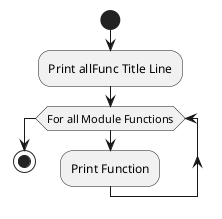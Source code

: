 @startuml
start
:Print allFunc Title Line;
while(For all Module Functions)
:Print Function;
endwhile
stop
@enduml